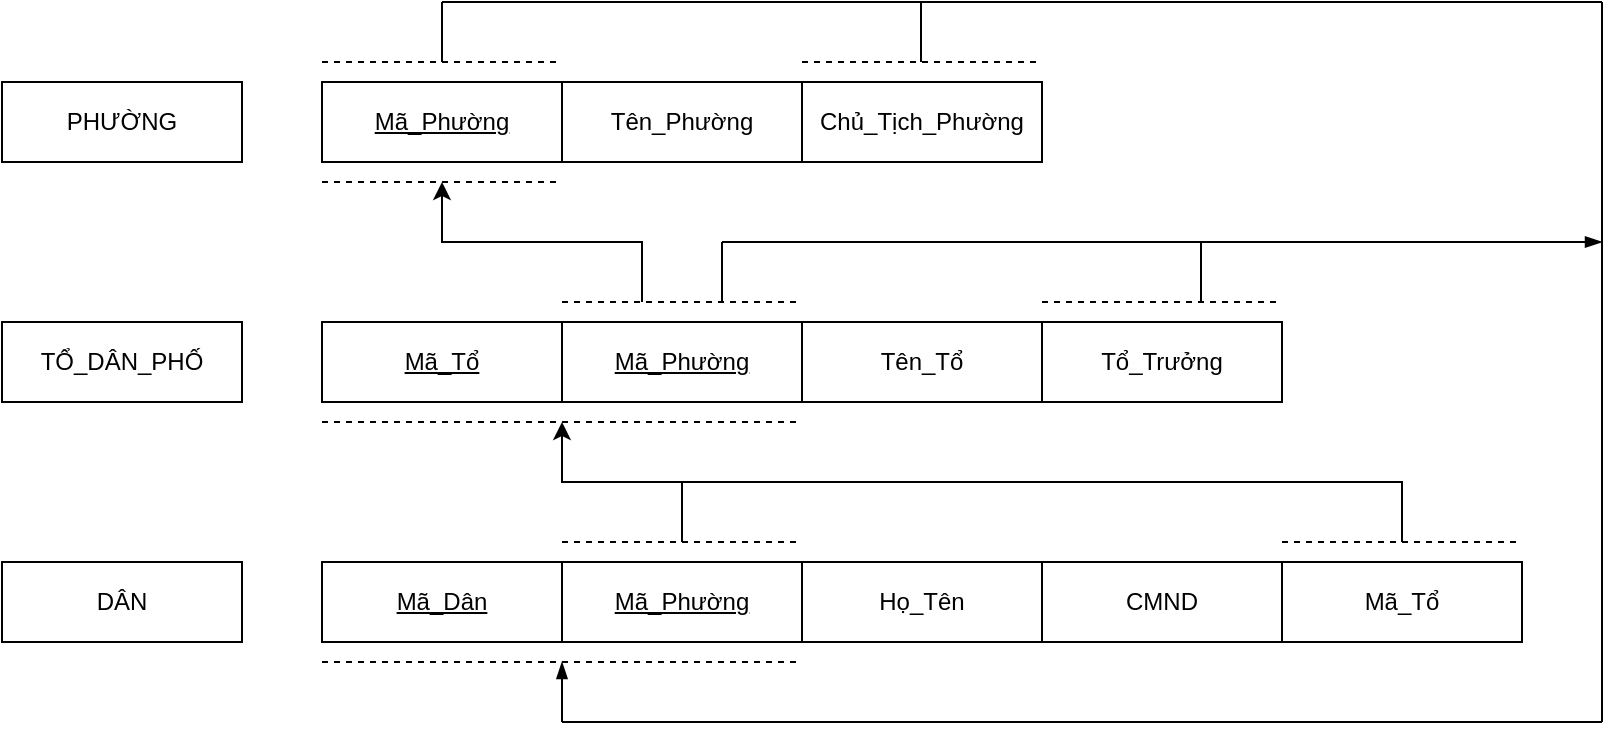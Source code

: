 <mxfile version="12.9.9" type="device"><diagram name="Page-1" id="efa7a0a1-bf9b-a30e-e6df-94a7791c09e9"><mxGraphModel dx="786" dy="528" grid="1" gridSize="10" guides="1" tooltips="1" connect="1" arrows="1" fold="1" page="1" pageScale="1" pageWidth="826" pageHeight="1169" background="#ffffff" math="0" shadow="0"><root><mxCell id="0"/><mxCell id="1" parent="0"/><mxCell id="A5wq4e8G0HV62Z5slu9Q-116" value="&lt;u&gt;Mã_Phường&lt;/u&gt;" style="rounded=0;whiteSpace=wrap;html=1;glass=0;gradientColor=none;" parent="1" vertex="1"><mxGeometry x="160" y="170" width="120" height="40" as="geometry"/></mxCell><mxCell id="A5wq4e8G0HV62Z5slu9Q-117" value="&lt;meta charset=&quot;utf-8&quot;&gt;&lt;span style=&quot;font-family: helvetica; font-size: 12px; font-style: normal; font-variant-ligatures: normal; font-variant-caps: normal; font-weight: 400; letter-spacing: normal; orphans: 2; text-align: center; text-indent: 0px; text-transform: none; widows: 2; word-spacing: 0px; -webkit-text-stroke-width: 0px; text-decoration-style: initial; text-decoration-color: initial; float: none; display: inline !important;&quot;&gt;Tên_Phường&lt;/span&gt;" style="rounded=0;whiteSpace=wrap;html=1;glass=0;gradientColor=none;" parent="1" vertex="1"><mxGeometry x="280" y="170" width="120" height="40" as="geometry"/></mxCell><mxCell id="A5wq4e8G0HV62Z5slu9Q-118" value="Chủ_Tịch_Phường" style="rounded=0;whiteSpace=wrap;html=1;glass=0;gradientColor=none;" parent="1" vertex="1"><mxGeometry x="400" y="170" width="120" height="40" as="geometry"/></mxCell><mxCell id="A5wq4e8G0HV62Z5slu9Q-120" value="&lt;u&gt;Mã_Tổ&lt;/u&gt;" style="rounded=0;whiteSpace=wrap;html=1;glass=0;gradientColor=none;" parent="1" vertex="1"><mxGeometry x="160" y="290" width="120" height="40" as="geometry"/></mxCell><mxCell id="A5wq4e8G0HV62Z5slu9Q-121" value="&lt;u&gt;Mã_Phường&lt;/u&gt;" style="rounded=0;whiteSpace=wrap;html=1;glass=0;gradientColor=none;" parent="1" vertex="1"><mxGeometry x="280" y="290" width="120" height="40" as="geometry"/></mxCell><mxCell id="A5wq4e8G0HV62Z5slu9Q-122" value="Tên_Tổ" style="rounded=0;whiteSpace=wrap;html=1;glass=0;gradientColor=none;" parent="1" vertex="1"><mxGeometry x="400" y="290" width="120" height="40" as="geometry"/></mxCell><mxCell id="A5wq4e8G0HV62Z5slu9Q-123" value="Tổ_Trưởng" style="rounded=0;whiteSpace=wrap;html=1;glass=0;gradientColor=none;" parent="1" vertex="1"><mxGeometry x="520" y="290" width="120" height="40" as="geometry"/></mxCell><mxCell id="A5wq4e8G0HV62Z5slu9Q-125" value="PHƯỜNG" style="rounded=0;whiteSpace=wrap;html=1;glass=0;gradientColor=none;" parent="1" vertex="1"><mxGeometry y="170" width="120" height="40" as="geometry"/></mxCell><mxCell id="A5wq4e8G0HV62Z5slu9Q-126" value="TỔ_DÂN_PHỐ" style="rounded=0;whiteSpace=wrap;html=1;glass=0;gradientColor=none;" parent="1" vertex="1"><mxGeometry y="290" width="120" height="40" as="geometry"/></mxCell><mxCell id="A5wq4e8G0HV62Z5slu9Q-127" value="DÂN" style="rounded=0;whiteSpace=wrap;html=1;glass=0;gradientColor=none;" parent="1" vertex="1"><mxGeometry y="410" width="120" height="40" as="geometry"/></mxCell><mxCell id="A5wq4e8G0HV62Z5slu9Q-128" value="&lt;u&gt;Mã_Dân&lt;/u&gt;" style="rounded=0;whiteSpace=wrap;html=1;glass=0;gradientColor=none;" parent="1" vertex="1"><mxGeometry x="160" y="410" width="120" height="40" as="geometry"/></mxCell><mxCell id="A5wq4e8G0HV62Z5slu9Q-129" value="&lt;u&gt;Mã_Phường&lt;/u&gt;" style="rounded=0;whiteSpace=wrap;html=1;glass=0;gradientColor=none;" parent="1" vertex="1"><mxGeometry x="280" y="410" width="120" height="40" as="geometry"/></mxCell><mxCell id="A5wq4e8G0HV62Z5slu9Q-130" value="Họ_Tên" style="rounded=0;whiteSpace=wrap;html=1;glass=0;gradientColor=none;" parent="1" vertex="1"><mxGeometry x="400" y="410" width="120" height="40" as="geometry"/></mxCell><mxCell id="A5wq4e8G0HV62Z5slu9Q-131" value="CMND" style="rounded=0;whiteSpace=wrap;html=1;glass=0;gradientColor=none;" parent="1" vertex="1"><mxGeometry x="520" y="410" width="120" height="40" as="geometry"/></mxCell><mxCell id="A5wq4e8G0HV62Z5slu9Q-136" value="Mã_Tổ" style="rounded=0;whiteSpace=wrap;html=1;glass=0;gradientColor=none;" parent="1" vertex="1"><mxGeometry x="640" y="410" width="120" height="40" as="geometry"/></mxCell><mxCell id="A5wq4e8G0HV62Z5slu9Q-137" value="" style="endArrow=none;dashed=1;html=1;" parent="1" edge="1"><mxGeometry width="50" height="50" relative="1" as="geometry"><mxPoint x="160" y="160" as="sourcePoint"/><mxPoint x="280" y="160" as="targetPoint"/><Array as="points"><mxPoint x="220" y="160"/></Array></mxGeometry></mxCell><mxCell id="A5wq4e8G0HV62Z5slu9Q-138" value="" style="endArrow=none;dashed=1;html=1;" parent="1" edge="1"><mxGeometry width="50" height="50" relative="1" as="geometry"><mxPoint x="400" y="160" as="sourcePoint"/><mxPoint x="520" y="160" as="targetPoint"/></mxGeometry></mxCell><mxCell id="A5wq4e8G0HV62Z5slu9Q-140" value="" style="endArrow=none;dashed=1;html=1;" parent="1" edge="1"><mxGeometry width="50" height="50" relative="1" as="geometry"><mxPoint x="160" y="460" as="sourcePoint"/><mxPoint x="400" y="460" as="targetPoint"/><Array as="points"><mxPoint x="220" y="460"/><mxPoint x="260" y="460"/></Array></mxGeometry></mxCell><mxCell id="A5wq4e8G0HV62Z5slu9Q-141" value="" style="endArrow=none;html=1;" parent="1" edge="1"><mxGeometry width="50" height="50" relative="1" as="geometry"><mxPoint x="220" y="160" as="sourcePoint"/><mxPoint x="220" y="130" as="targetPoint"/></mxGeometry></mxCell><mxCell id="A5wq4e8G0HV62Z5slu9Q-143" value="" style="endArrow=none;html=1;" parent="1" edge="1"><mxGeometry width="50" height="50" relative="1" as="geometry"><mxPoint x="459.5" y="160" as="sourcePoint"/><mxPoint x="459.5" y="130" as="targetPoint"/></mxGeometry></mxCell><mxCell id="A5wq4e8G0HV62Z5slu9Q-144" value="" style="endArrow=none;html=1;" parent="1" edge="1"><mxGeometry width="50" height="50" relative="1" as="geometry"><mxPoint x="220" y="130" as="sourcePoint"/><mxPoint x="800" y="130" as="targetPoint"/></mxGeometry></mxCell><mxCell id="A5wq4e8G0HV62Z5slu9Q-145" value="" style="endArrow=none;html=1;" parent="1" edge="1"><mxGeometry width="50" height="50" relative="1" as="geometry"><mxPoint x="800" y="490" as="sourcePoint"/><mxPoint x="800" y="130" as="targetPoint"/></mxGeometry></mxCell><mxCell id="A5wq4e8G0HV62Z5slu9Q-147" value="" style="endArrow=blockThin;html=1;endFill=1;" parent="1" edge="1"><mxGeometry width="50" height="50" relative="1" as="geometry"><mxPoint x="280" y="490" as="sourcePoint"/><mxPoint x="280" y="460" as="targetPoint"/></mxGeometry></mxCell><mxCell id="A5wq4e8G0HV62Z5slu9Q-148" value="" style="endArrow=none;html=1;" parent="1" edge="1"><mxGeometry width="50" height="50" relative="1" as="geometry"><mxPoint x="280" y="490" as="sourcePoint"/><mxPoint x="800" y="490" as="targetPoint"/></mxGeometry></mxCell><mxCell id="A5wq4e8G0HV62Z5slu9Q-149" value="" style="endArrow=none;dashed=1;html=1;" parent="1" edge="1"><mxGeometry width="50" height="50" relative="1" as="geometry"><mxPoint x="280" y="280" as="sourcePoint"/><mxPoint x="400" y="280" as="targetPoint"/><Array as="points"><mxPoint x="340" y="280"/></Array></mxGeometry></mxCell><mxCell id="A5wq4e8G0HV62Z5slu9Q-151" value="" style="endArrow=none;dashed=1;html=1;" parent="1" edge="1"><mxGeometry width="50" height="50" relative="1" as="geometry"><mxPoint x="160" y="220" as="sourcePoint"/><mxPoint x="280" y="220" as="targetPoint"/><Array as="points"><mxPoint x="220" y="220"/></Array></mxGeometry></mxCell><mxCell id="A5wq4e8G0HV62Z5slu9Q-152" value="" style="endArrow=classic;html=1;rounded=0;" parent="1" edge="1"><mxGeometry width="50" height="50" relative="1" as="geometry"><mxPoint x="320" y="280" as="sourcePoint"/><mxPoint x="220" y="220" as="targetPoint"/><Array as="points"><mxPoint x="320" y="250"/><mxPoint x="220" y="250"/></Array></mxGeometry></mxCell><mxCell id="A5wq4e8G0HV62Z5slu9Q-153" value="" style="endArrow=none;dashed=1;html=1;" parent="1" edge="1"><mxGeometry width="50" height="50" relative="1" as="geometry"><mxPoint x="520" y="280" as="sourcePoint"/><mxPoint x="640" y="280" as="targetPoint"/><Array as="points"><mxPoint x="580" y="280"/></Array></mxGeometry></mxCell><mxCell id="A5wq4e8G0HV62Z5slu9Q-157" value="" style="endArrow=none;html=1;" parent="1" edge="1"><mxGeometry width="50" height="50" relative="1" as="geometry"><mxPoint x="360" y="280" as="sourcePoint"/><mxPoint x="360" y="250" as="targetPoint"/></mxGeometry></mxCell><mxCell id="A5wq4e8G0HV62Z5slu9Q-158" value="" style="endArrow=none;html=1;" parent="1" edge="1"><mxGeometry width="50" height="50" relative="1" as="geometry"><mxPoint x="599.5" y="280" as="sourcePoint"/><mxPoint x="599.5" y="250" as="targetPoint"/></mxGeometry></mxCell><mxCell id="A5wq4e8G0HV62Z5slu9Q-159" value="" style="endArrow=blockThin;html=1;endFill=1;" parent="1" edge="1"><mxGeometry width="50" height="50" relative="1" as="geometry"><mxPoint x="360" y="250" as="sourcePoint"/><mxPoint x="800" y="250" as="targetPoint"/></mxGeometry></mxCell><mxCell id="A5wq4e8G0HV62Z5slu9Q-160" value="" style="endArrow=none;dashed=1;html=1;" parent="1" edge="1"><mxGeometry width="50" height="50" relative="1" as="geometry"><mxPoint x="160" y="340" as="sourcePoint"/><mxPoint x="400" y="340" as="targetPoint"/><Array as="points"><mxPoint x="220" y="340"/><mxPoint x="260" y="340"/></Array></mxGeometry></mxCell><mxCell id="A5wq4e8G0HV62Z5slu9Q-161" value="" style="endArrow=none;dashed=1;html=1;" parent="1" edge="1"><mxGeometry width="50" height="50" relative="1" as="geometry"><mxPoint x="280" y="400" as="sourcePoint"/><mxPoint x="400" y="400" as="targetPoint"/><Array as="points"><mxPoint x="340" y="400"/></Array></mxGeometry></mxCell><mxCell id="A5wq4e8G0HV62Z5slu9Q-162" value="" style="endArrow=none;dashed=1;html=1;" parent="1" edge="1"><mxGeometry width="50" height="50" relative="1" as="geometry"><mxPoint x="640" y="400" as="sourcePoint"/><mxPoint x="760" y="400" as="targetPoint"/><Array as="points"><mxPoint x="700" y="400"/></Array></mxGeometry></mxCell><mxCell id="A5wq4e8G0HV62Z5slu9Q-163" value="" style="endArrow=classic;html=1;rounded=0;" parent="1" edge="1"><mxGeometry width="50" height="50" relative="1" as="geometry"><mxPoint x="340" y="400" as="sourcePoint"/><mxPoint x="280" y="340" as="targetPoint"/><Array as="points"><mxPoint x="340" y="370"/><mxPoint x="280" y="370"/></Array></mxGeometry></mxCell><mxCell id="A5wq4e8G0HV62Z5slu9Q-164" value="" style="endArrow=none;html=1;rounded=0;" parent="1" edge="1"><mxGeometry width="50" height="50" relative="1" as="geometry"><mxPoint x="340" y="370" as="sourcePoint"/><mxPoint x="700" y="400" as="targetPoint"/><Array as="points"><mxPoint x="700" y="370"/></Array></mxGeometry></mxCell></root></mxGraphModel></diagram></mxfile>